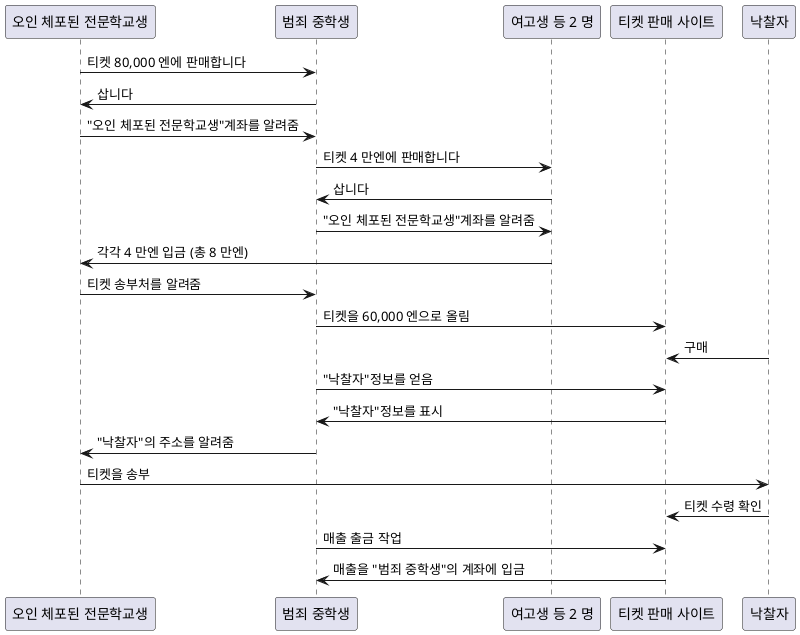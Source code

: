 @startuml

skinparam defaultFontName Malgun Gothic

!define SenmonName 오인 체포된 전문학교생
!define CriminalName 범죄 중학생
!define RakusatsuName 낙찰자

participant "SenmonName" as Senmon
participant "CriminalName" as Criminal
participant "여고생 등 2 명" as JK_2
participant "티켓 판매 사이트" as TicketShop
participant "RakusatsuName" as Rakusatsu

Senmon -> Criminal : 티켓 80,000 엔에 판매합니다
Senmon <- Criminal : 삽니다
Senmon -> Criminal : "SenmonName"계좌를 알려줌
Criminal -> JK_2 : 티켓 4 만엔에 판매합니다
Criminal <- JK_2 : 삽니다
Criminal -> JK_2 : "SenmonName"계좌를 알려줌
JK_2 -> Senmon : 각각 4 만엔 입금 ​​(총 8 만엔)
Senmon -> Criminal : 티켓 송부처를 알려줌
Criminal -> TicketShop : 티켓을 60,000 엔으로 올림
TicketShop <- Rakusatsu : 구매
Criminal -> TicketShop : "RakusatsuName"정보를 얻음
Criminal <- TicketShop : "RakusatsuName"정보를 표시
Senmon <- Criminal : "RakusatsuName"의 주소를 알려줌
Senmon -> Rakusatsu : 티켓을 송부
TicketShop <- Rakusatsu : 티켓 수령 확인
Criminal -> TicketShop : 매출 출금 작업
Criminal <- TicketShop : 매출을 "CriminalName"의 계좌에 입금

@enduml
